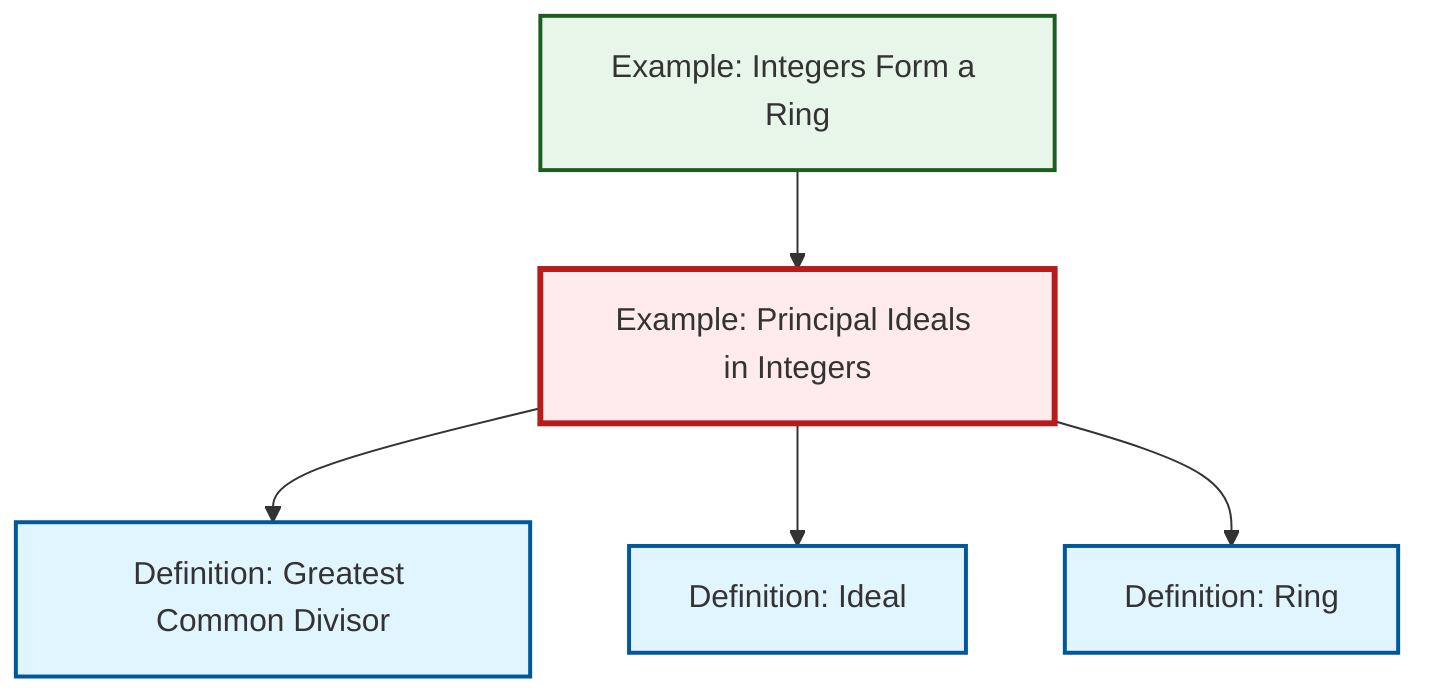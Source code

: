 graph TD
    classDef definition fill:#e1f5fe,stroke:#01579b,stroke-width:2px
    classDef theorem fill:#f3e5f5,stroke:#4a148c,stroke-width:2px
    classDef axiom fill:#fff3e0,stroke:#e65100,stroke-width:2px
    classDef example fill:#e8f5e9,stroke:#1b5e20,stroke-width:2px
    classDef current fill:#ffebee,stroke:#b71c1c,stroke-width:3px
    ex-principal-ideal["Example: Principal Ideals in Integers"]:::example
    def-ideal["Definition: Ideal"]:::definition
    def-gcd["Definition: Greatest Common Divisor"]:::definition
    def-ring["Definition: Ring"]:::definition
    ex-integers-ring["Example: Integers Form a Ring"]:::example
    ex-principal-ideal --> def-gcd
    ex-integers-ring --> ex-principal-ideal
    ex-principal-ideal --> def-ideal
    ex-principal-ideal --> def-ring
    class ex-principal-ideal current